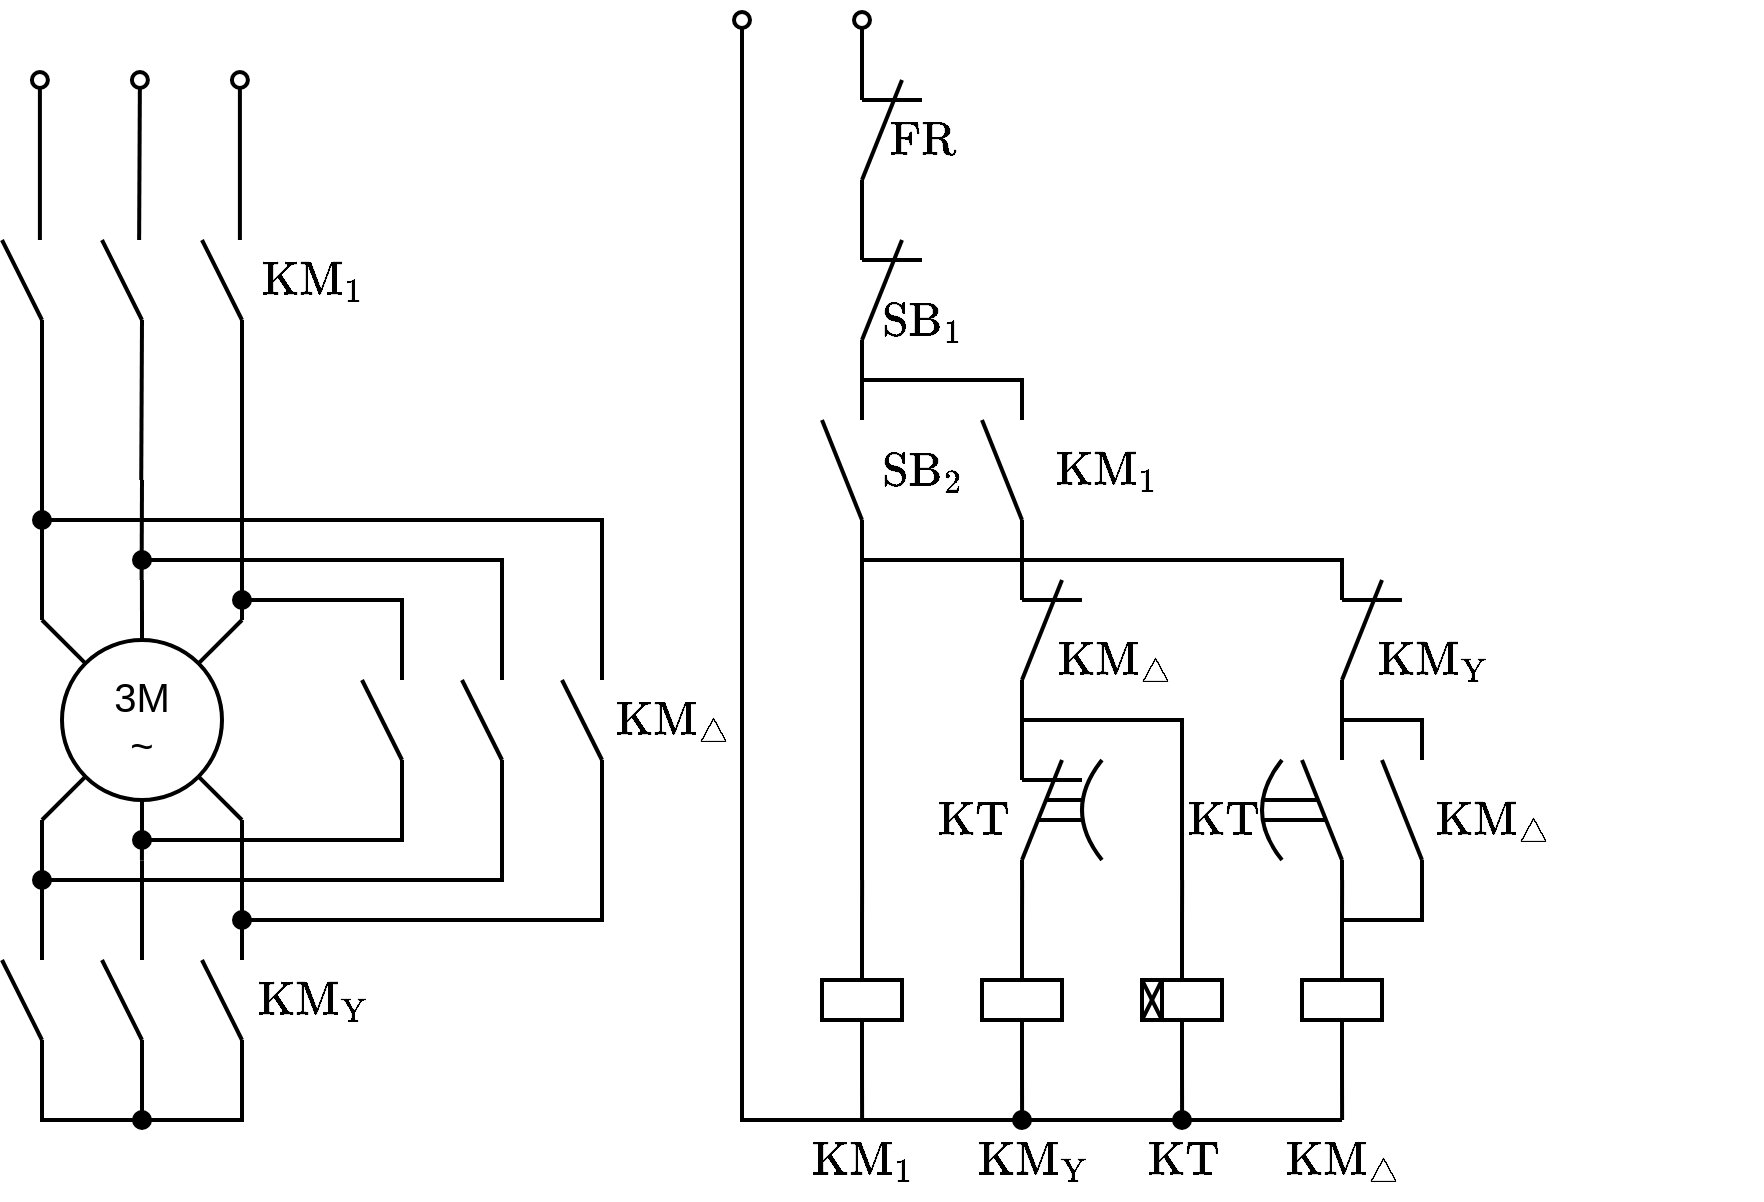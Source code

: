 <mxfile version="24.2.5" type="device">
  <diagram name="Page-1" id="7e0a89b8-554c-2b80-1dc8-d5c74ca68de4">
    <mxGraphModel dx="378" dy="662" grid="1" gridSize="10" guides="1" tooltips="1" connect="1" arrows="1" fold="1" page="1" pageScale="1" pageWidth="1100" pageHeight="850" background="none" math="1" shadow="0">
      <root>
        <mxCell id="0" />
        <mxCell id="1" parent="0" />
        <mxCell id="dWb-elCGC37nOu2pz1n8-22" value="" style="edgeStyle=none;orthogonalLoop=1;jettySize=auto;html=1;rounded=0;strokeWidth=2;endArrow=none;endFill=0;" edge="1" parent="1">
          <mxGeometry width="80" relative="1" as="geometry">
            <mxPoint x="110" y="690" as="sourcePoint" />
            <mxPoint x="210" y="690" as="targetPoint" />
            <Array as="points">
              <mxPoint x="110" y="730" />
              <mxPoint x="210" y="730" />
            </Array>
          </mxGeometry>
        </mxCell>
        <mxCell id="dWb-elCGC37nOu2pz1n8-23" value="" style="edgeStyle=none;orthogonalLoop=1;jettySize=auto;html=1;rounded=0;strokeWidth=2;endArrow=oval;endFill=1;startSize=8;endSize=8;" edge="1" parent="1">
          <mxGeometry width="80" relative="1" as="geometry">
            <mxPoint x="160" y="690" as="sourcePoint" />
            <mxPoint x="160" y="730" as="targetPoint" />
            <Array as="points" />
          </mxGeometry>
        </mxCell>
        <mxCell id="dWb-elCGC37nOu2pz1n8-24" value="" style="edgeStyle=none;orthogonalLoop=1;jettySize=auto;html=1;rounded=0;endArrow=none;endFill=0;strokeWidth=2;" edge="1" parent="1">
          <mxGeometry width="80" relative="1" as="geometry">
            <mxPoint x="110" y="690" as="sourcePoint" />
            <mxPoint x="90" y="650" as="targetPoint" />
            <Array as="points" />
          </mxGeometry>
        </mxCell>
        <mxCell id="dWb-elCGC37nOu2pz1n8-25" value="" style="edgeStyle=none;orthogonalLoop=1;jettySize=auto;html=1;rounded=0;endArrow=none;endFill=0;strokeWidth=2;" edge="1" parent="1">
          <mxGeometry width="80" relative="1" as="geometry">
            <mxPoint x="160" y="690" as="sourcePoint" />
            <mxPoint x="140" y="650" as="targetPoint" />
            <Array as="points" />
          </mxGeometry>
        </mxCell>
        <mxCell id="dWb-elCGC37nOu2pz1n8-26" value="" style="edgeStyle=none;orthogonalLoop=1;jettySize=auto;html=1;rounded=0;endArrow=none;endFill=0;strokeWidth=2;" edge="1" parent="1">
          <mxGeometry width="80" relative="1" as="geometry">
            <mxPoint x="210" y="690" as="sourcePoint" />
            <mxPoint x="190" y="650" as="targetPoint" />
            <Array as="points" />
          </mxGeometry>
        </mxCell>
        <mxCell id="dWb-elCGC37nOu2pz1n8-27" value="&lt;font style=&quot;font-size: 20px;&quot;&gt;$$\mathrm{KM_Y}$$&lt;/font&gt;" style="text;html=1;align=center;verticalAlign=middle;resizable=0;points=[];autosize=1;strokeColor=none;fillColor=none;" vertex="1" parent="1">
          <mxGeometry x="140" y="650" width="210" height="40" as="geometry" />
        </mxCell>
        <mxCell id="dWb-elCGC37nOu2pz1n8-35" value="" style="group" vertex="1" connectable="0" parent="1">
          <mxGeometry x="110" y="410" width="100.0" height="240" as="geometry" />
        </mxCell>
        <mxCell id="dWb-elCGC37nOu2pz1n8-36" value="" style="group" vertex="1" connectable="0" parent="dWb-elCGC37nOu2pz1n8-35">
          <mxGeometry x="5.684e-14" y="50.0" width="100" height="140.161" as="geometry" />
        </mxCell>
        <mxCell id="dWb-elCGC37nOu2pz1n8-37" style="rounded=0;orthogonalLoop=1;jettySize=auto;html=1;exitX=1;exitY=1;exitDx=0;exitDy=0;endArrow=none;endFill=0;strokeWidth=2;" edge="1" parent="dWb-elCGC37nOu2pz1n8-36" source="dWb-elCGC37nOu2pz1n8-43">
          <mxGeometry relative="1" as="geometry">
            <mxPoint x="100" y="120.0" as="targetPoint" />
          </mxGeometry>
        </mxCell>
        <mxCell id="dWb-elCGC37nOu2pz1n8-38" style="rounded=0;orthogonalLoop=1;jettySize=auto;html=1;exitX=1;exitY=0;exitDx=0;exitDy=0;endArrow=none;endFill=0;strokeWidth=2;" edge="1" parent="dWb-elCGC37nOu2pz1n8-36" source="dWb-elCGC37nOu2pz1n8-43">
          <mxGeometry relative="1" as="geometry">
            <mxPoint x="100" y="20.0" as="targetPoint" />
          </mxGeometry>
        </mxCell>
        <mxCell id="dWb-elCGC37nOu2pz1n8-39" style="rounded=0;orthogonalLoop=1;jettySize=auto;html=1;exitX=0.5;exitY=0;exitDx=0;exitDy=0;endArrow=none;endFill=0;strokeWidth=2;" edge="1" parent="dWb-elCGC37nOu2pz1n8-36" source="dWb-elCGC37nOu2pz1n8-43">
          <mxGeometry relative="1" as="geometry">
            <mxPoint x="49.968" as="targetPoint" />
          </mxGeometry>
        </mxCell>
        <mxCell id="dWb-elCGC37nOu2pz1n8-40" style="rounded=0;orthogonalLoop=1;jettySize=auto;html=1;exitX=0.5;exitY=1;exitDx=0;exitDy=0;endArrow=none;endFill=0;strokeWidth=2;" edge="1" parent="dWb-elCGC37nOu2pz1n8-36" source="dWb-elCGC37nOu2pz1n8-43">
          <mxGeometry relative="1" as="geometry">
            <mxPoint x="49.968" y="140.161" as="targetPoint" />
          </mxGeometry>
        </mxCell>
        <mxCell id="dWb-elCGC37nOu2pz1n8-41" style="rounded=0;orthogonalLoop=1;jettySize=auto;html=1;exitX=0;exitY=1;exitDx=0;exitDy=0;endArrow=none;endFill=0;strokeWidth=2;" edge="1" parent="dWb-elCGC37nOu2pz1n8-36" source="dWb-elCGC37nOu2pz1n8-43">
          <mxGeometry relative="1" as="geometry">
            <mxPoint y="120.0" as="targetPoint" />
          </mxGeometry>
        </mxCell>
        <mxCell id="dWb-elCGC37nOu2pz1n8-42" style="rounded=0;orthogonalLoop=1;jettySize=auto;html=1;exitX=0;exitY=0;exitDx=0;exitDy=0;endArrow=none;endFill=0;strokeWidth=2;" edge="1" parent="dWb-elCGC37nOu2pz1n8-36" source="dWb-elCGC37nOu2pz1n8-43">
          <mxGeometry relative="1" as="geometry">
            <mxPoint y="20.0" as="targetPoint" />
          </mxGeometry>
        </mxCell>
        <mxCell id="dWb-elCGC37nOu2pz1n8-43" value="&lt;font style=&quot;font-size: 20px;&quot;&gt;3M&lt;/font&gt;&lt;div&gt;&lt;span style=&quot;font-size: 20px;&quot;&gt;~&lt;/span&gt;&lt;/div&gt;" style="ellipse;whiteSpace=wrap;html=1;aspect=fixed;strokeWidth=2;" vertex="1" parent="dWb-elCGC37nOu2pz1n8-36">
          <mxGeometry x="10.0" y="30.0" width="80" height="80" as="geometry" />
        </mxCell>
        <mxCell id="dWb-elCGC37nOu2pz1n8-44" value="" style="edgeStyle=none;orthogonalLoop=1;jettySize=auto;html=1;rounded=0;strokeWidth=2;endArrow=none;endFill=0;" edge="1" parent="dWb-elCGC37nOu2pz1n8-35">
          <mxGeometry width="80" relative="1" as="geometry">
            <mxPoint y="70" as="sourcePoint" />
            <mxPoint as="targetPoint" />
            <Array as="points" />
          </mxGeometry>
        </mxCell>
        <mxCell id="dWb-elCGC37nOu2pz1n8-46" value="" style="edgeStyle=none;orthogonalLoop=1;jettySize=auto;html=1;rounded=0;strokeWidth=2;endArrow=none;endFill=0;" edge="1" parent="dWb-elCGC37nOu2pz1n8-35">
          <mxGeometry width="80" relative="1" as="geometry">
            <mxPoint x="100" y="70" as="sourcePoint" />
            <mxPoint x="100" as="targetPoint" />
            <Array as="points" />
          </mxGeometry>
        </mxCell>
        <mxCell id="dWb-elCGC37nOu2pz1n8-48" value="" style="edgeStyle=none;orthogonalLoop=1;jettySize=auto;html=1;rounded=0;strokeWidth=2;endArrow=none;endFill=0;" edge="1" parent="dWb-elCGC37nOu2pz1n8-35">
          <mxGeometry width="80" relative="1" as="geometry">
            <mxPoint x="49.8" y="50" as="sourcePoint" />
            <mxPoint x="50" as="targetPoint" />
            <Array as="points" />
          </mxGeometry>
        </mxCell>
        <mxCell id="dWb-elCGC37nOu2pz1n8-50" value="" style="edgeStyle=none;orthogonalLoop=1;jettySize=auto;html=1;rounded=0;strokeWidth=2;endArrow=none;endFill=0;" edge="1" parent="dWb-elCGC37nOu2pz1n8-35">
          <mxGeometry width="80" relative="1" as="geometry">
            <mxPoint y="240" as="sourcePoint" />
            <mxPoint y="170" as="targetPoint" />
            <Array as="points" />
          </mxGeometry>
        </mxCell>
        <mxCell id="dWb-elCGC37nOu2pz1n8-52" value="" style="edgeStyle=none;orthogonalLoop=1;jettySize=auto;html=1;rounded=0;strokeWidth=2;endArrow=none;endFill=0;" edge="1" parent="dWb-elCGC37nOu2pz1n8-35">
          <mxGeometry width="80" relative="1" as="geometry">
            <mxPoint x="100" y="240" as="sourcePoint" />
            <mxPoint x="100" y="170" as="targetPoint" />
            <Array as="points" />
          </mxGeometry>
        </mxCell>
        <mxCell id="dWb-elCGC37nOu2pz1n8-54" value="" style="edgeStyle=none;orthogonalLoop=1;jettySize=auto;html=1;rounded=0;strokeWidth=2;endArrow=none;endFill=0;" edge="1" parent="dWb-elCGC37nOu2pz1n8-35">
          <mxGeometry width="80" relative="1" as="geometry">
            <mxPoint x="50" y="240" as="sourcePoint" />
            <mxPoint x="50" y="190.16" as="targetPoint" />
            <Array as="points" />
          </mxGeometry>
        </mxCell>
        <mxCell id="dWb-elCGC37nOu2pz1n8-61" value="" style="edgeStyle=none;orthogonalLoop=1;jettySize=auto;html=1;rounded=0;strokeWidth=2;endArrow=none;endFill=0;startArrow=oval;startFill=1;startSize=8;" edge="1" parent="dWb-elCGC37nOu2pz1n8-35">
          <mxGeometry width="80" relative="1" as="geometry">
            <mxPoint y="20" as="sourcePoint" />
            <mxPoint x="280" y="100" as="targetPoint" />
            <Array as="points">
              <mxPoint x="280" y="20" />
            </Array>
          </mxGeometry>
        </mxCell>
        <mxCell id="dWb-elCGC37nOu2pz1n8-63" value="" style="edgeStyle=none;orthogonalLoop=1;jettySize=auto;html=1;rounded=0;strokeWidth=2;endArrow=none;endFill=0;startArrow=oval;startFill=1;startSize=8;" edge="1" parent="1">
          <mxGeometry width="80" relative="1" as="geometry">
            <mxPoint x="210" y="470" as="sourcePoint" />
            <mxPoint x="290" y="510" as="targetPoint" />
            <Array as="points">
              <mxPoint x="290" y="470" />
            </Array>
          </mxGeometry>
        </mxCell>
        <mxCell id="dWb-elCGC37nOu2pz1n8-64" value="" style="edgeStyle=none;orthogonalLoop=1;jettySize=auto;html=1;rounded=0;endArrow=none;endFill=0;strokeWidth=2;" edge="1" parent="1">
          <mxGeometry width="80" relative="1" as="geometry">
            <mxPoint x="290" y="550" as="sourcePoint" />
            <mxPoint x="270" y="510" as="targetPoint" />
            <Array as="points" />
          </mxGeometry>
        </mxCell>
        <mxCell id="dWb-elCGC37nOu2pz1n8-65" value="" style="edgeStyle=none;orthogonalLoop=1;jettySize=auto;html=1;rounded=0;endArrow=none;endFill=0;strokeWidth=2;" edge="1" parent="1">
          <mxGeometry width="80" relative="1" as="geometry">
            <mxPoint x="340" y="550" as="sourcePoint" />
            <mxPoint x="320" y="510" as="targetPoint" />
            <Array as="points" />
          </mxGeometry>
        </mxCell>
        <mxCell id="dWb-elCGC37nOu2pz1n8-66" value="" style="edgeStyle=none;orthogonalLoop=1;jettySize=auto;html=1;rounded=0;endArrow=none;endFill=0;strokeWidth=2;" edge="1" parent="1">
          <mxGeometry width="80" relative="1" as="geometry">
            <mxPoint x="390" y="550" as="sourcePoint" />
            <mxPoint x="370" y="510" as="targetPoint" />
            <Array as="points" />
          </mxGeometry>
        </mxCell>
        <mxCell id="dWb-elCGC37nOu2pz1n8-67" value="&lt;font style=&quot;font-size: 20px;&quot;&gt;$$\mathrm{KM_\triangle}$$&lt;/font&gt;" style="text;html=1;align=center;verticalAlign=middle;resizable=0;points=[];autosize=1;strokeColor=none;fillColor=none;" vertex="1" parent="1">
          <mxGeometry x="290" y="510" width="270" height="40" as="geometry" />
        </mxCell>
        <mxCell id="dWb-elCGC37nOu2pz1n8-62" value="" style="edgeStyle=none;orthogonalLoop=1;jettySize=auto;html=1;rounded=0;strokeWidth=2;endArrow=none;endFill=0;startArrow=oval;startFill=1;startSize=8;" edge="1" parent="1">
          <mxGeometry width="80" relative="1" as="geometry">
            <mxPoint x="160" y="450" as="sourcePoint" />
            <mxPoint x="340" y="510" as="targetPoint" />
            <Array as="points">
              <mxPoint x="340" y="450" />
            </Array>
          </mxGeometry>
        </mxCell>
        <mxCell id="dWb-elCGC37nOu2pz1n8-68" value="" style="edgeStyle=none;orthogonalLoop=1;jettySize=auto;html=1;rounded=0;strokeWidth=2;endArrow=oval;endFill=1;endSize=8;" edge="1" parent="1">
          <mxGeometry width="80" relative="1" as="geometry">
            <mxPoint x="290" y="550" as="sourcePoint" />
            <mxPoint x="160" y="590" as="targetPoint" />
            <Array as="points">
              <mxPoint x="290" y="590" />
            </Array>
          </mxGeometry>
        </mxCell>
        <mxCell id="dWb-elCGC37nOu2pz1n8-69" value="" style="edgeStyle=none;orthogonalLoop=1;jettySize=auto;html=1;rounded=0;strokeWidth=2;endArrow=oval;endFill=1;endSize=8;" edge="1" parent="1">
          <mxGeometry width="80" relative="1" as="geometry">
            <mxPoint x="340" y="550" as="sourcePoint" />
            <mxPoint x="110" y="610" as="targetPoint" />
            <Array as="points">
              <mxPoint x="340" y="610" />
            </Array>
          </mxGeometry>
        </mxCell>
        <mxCell id="dWb-elCGC37nOu2pz1n8-70" value="" style="edgeStyle=none;orthogonalLoop=1;jettySize=auto;html=1;rounded=0;strokeWidth=2;endArrow=oval;endFill=1;endSize=8;" edge="1" parent="1">
          <mxGeometry width="80" relative="1" as="geometry">
            <mxPoint x="390" y="550" as="sourcePoint" />
            <mxPoint x="210" y="630" as="targetPoint" />
            <Array as="points">
              <mxPoint x="390" y="630" />
            </Array>
          </mxGeometry>
        </mxCell>
        <mxCell id="dWb-elCGC37nOu2pz1n8-73" value="" style="edgeStyle=none;orthogonalLoop=1;jettySize=auto;html=1;rounded=0;endArrow=none;endFill=0;strokeWidth=2;" edge="1" parent="1">
          <mxGeometry width="80" relative="1" as="geometry">
            <mxPoint x="110" y="410" as="sourcePoint" />
            <mxPoint x="110" y="330" as="targetPoint" />
            <Array as="points" />
          </mxGeometry>
        </mxCell>
        <mxCell id="dWb-elCGC37nOu2pz1n8-74" value="" style="edgeStyle=none;orthogonalLoop=1;jettySize=auto;html=1;rounded=0;endArrow=none;endFill=0;strokeWidth=2;" edge="1" parent="1">
          <mxGeometry width="80" relative="1" as="geometry">
            <mxPoint x="159.62" y="410" as="sourcePoint" />
            <mxPoint x="160" y="330" as="targetPoint" />
            <Array as="points" />
          </mxGeometry>
        </mxCell>
        <mxCell id="dWb-elCGC37nOu2pz1n8-75" value="" style="edgeStyle=none;orthogonalLoop=1;jettySize=auto;html=1;rounded=0;endArrow=none;endFill=0;strokeWidth=2;" edge="1" parent="1">
          <mxGeometry width="80" relative="1" as="geometry">
            <mxPoint x="210" y="410" as="sourcePoint" />
            <mxPoint x="210" y="330" as="targetPoint" />
            <Array as="points" />
          </mxGeometry>
        </mxCell>
        <mxCell id="dWb-elCGC37nOu2pz1n8-76" value="" style="edgeStyle=none;orthogonalLoop=1;jettySize=auto;html=1;rounded=0;endArrow=none;endFill=0;strokeWidth=2;" edge="1" parent="1">
          <mxGeometry width="80" relative="1" as="geometry">
            <mxPoint x="110" y="330" as="sourcePoint" />
            <mxPoint x="90" y="290" as="targetPoint" />
            <Array as="points" />
          </mxGeometry>
        </mxCell>
        <mxCell id="dWb-elCGC37nOu2pz1n8-77" value="" style="edgeStyle=none;orthogonalLoop=1;jettySize=auto;html=1;rounded=0;endArrow=none;endFill=0;strokeWidth=2;" edge="1" parent="1">
          <mxGeometry width="80" relative="1" as="geometry">
            <mxPoint x="160" y="330" as="sourcePoint" />
            <mxPoint x="140" y="290" as="targetPoint" />
            <Array as="points" />
          </mxGeometry>
        </mxCell>
        <mxCell id="dWb-elCGC37nOu2pz1n8-78" value="" style="edgeStyle=none;orthogonalLoop=1;jettySize=auto;html=1;rounded=0;endArrow=none;endFill=0;strokeWidth=2;" edge="1" parent="1">
          <mxGeometry width="80" relative="1" as="geometry">
            <mxPoint x="210" y="330" as="sourcePoint" />
            <mxPoint x="190" y="290" as="targetPoint" />
            <Array as="points" />
          </mxGeometry>
        </mxCell>
        <mxCell id="dWb-elCGC37nOu2pz1n8-79" value="&lt;font style=&quot;font-size: 20px;&quot;&gt;$$\mathrm{KM_1}$$&lt;/font&gt;" style="text;html=1;align=center;verticalAlign=middle;resizable=0;points=[];autosize=1;strokeColor=none;fillColor=none;" vertex="1" parent="1">
          <mxGeometry x="140" y="290" width="210" height="40" as="geometry" />
        </mxCell>
        <mxCell id="dWb-elCGC37nOu2pz1n8-80" value="" style="edgeStyle=none;orthogonalLoop=1;jettySize=auto;html=1;rounded=0;endArrow=oval;endFill=0;strokeWidth=2;endSize=8;startSize=8;" edge="1" parent="1">
          <mxGeometry width="80" relative="1" as="geometry">
            <mxPoint x="108.95" y="290" as="sourcePoint" />
            <mxPoint x="108.95" y="210" as="targetPoint" />
            <Array as="points" />
          </mxGeometry>
        </mxCell>
        <mxCell id="dWb-elCGC37nOu2pz1n8-81" value="" style="edgeStyle=none;orthogonalLoop=1;jettySize=auto;html=1;rounded=0;endArrow=oval;endFill=0;strokeWidth=2;endSize=8;startSize=8;" edge="1" parent="1">
          <mxGeometry width="80" relative="1" as="geometry">
            <mxPoint x="158.57" y="290" as="sourcePoint" />
            <mxPoint x="158.95" y="210" as="targetPoint" />
            <Array as="points" />
          </mxGeometry>
        </mxCell>
        <mxCell id="dWb-elCGC37nOu2pz1n8-82" value="" style="edgeStyle=none;orthogonalLoop=1;jettySize=auto;html=1;rounded=0;endArrow=oval;endFill=0;strokeWidth=2;endSize=8;startSize=8;" edge="1" parent="1">
          <mxGeometry width="80" relative="1" as="geometry">
            <mxPoint x="208.95" y="290" as="sourcePoint" />
            <mxPoint x="208.95" y="210" as="targetPoint" />
            <Array as="points" />
          </mxGeometry>
        </mxCell>
        <mxCell id="dWb-elCGC37nOu2pz1n8-105" value="" style="group" vertex="1" connectable="0" parent="1">
          <mxGeometry x="660" y="610" width="40" height="120" as="geometry" />
        </mxCell>
        <mxCell id="dWb-elCGC37nOu2pz1n8-84" style="edgeStyle=orthogonalEdgeStyle;rounded=0;orthogonalLoop=1;jettySize=auto;html=1;exitX=0.5;exitY=1;exitDx=0;exitDy=0;strokeWidth=2;endArrow=none;endFill=0;" edge="1" parent="dWb-elCGC37nOu2pz1n8-105" source="dWb-elCGC37nOu2pz1n8-83">
          <mxGeometry relative="1" as="geometry">
            <mxPoint x="20.051" y="120" as="targetPoint" />
          </mxGeometry>
        </mxCell>
        <mxCell id="dWb-elCGC37nOu2pz1n8-85" style="edgeStyle=orthogonalEdgeStyle;rounded=0;orthogonalLoop=1;jettySize=auto;html=1;exitX=0.5;exitY=0;exitDx=0;exitDy=0;strokeWidth=2;endArrow=none;endFill=0;" edge="1" parent="dWb-elCGC37nOu2pz1n8-105" source="dWb-elCGC37nOu2pz1n8-83">
          <mxGeometry relative="1" as="geometry">
            <mxPoint x="20.051" as="targetPoint" />
          </mxGeometry>
        </mxCell>
        <mxCell id="dWb-elCGC37nOu2pz1n8-83" value="" style="rounded=0;whiteSpace=wrap;html=1;strokeWidth=2;" vertex="1" parent="dWb-elCGC37nOu2pz1n8-105">
          <mxGeometry y="50" width="40" height="20" as="geometry" />
        </mxCell>
        <mxCell id="dWb-elCGC37nOu2pz1n8-86" style="edgeStyle=orthogonalEdgeStyle;rounded=0;orthogonalLoop=1;jettySize=auto;html=1;exitX=0.25;exitY=0;exitDx=0;exitDy=0;entryX=0.25;entryY=1;entryDx=0;entryDy=0;strokeWidth=2;endArrow=none;endFill=0;" edge="1" parent="dWb-elCGC37nOu2pz1n8-105" source="dWb-elCGC37nOu2pz1n8-83" target="dWb-elCGC37nOu2pz1n8-83">
          <mxGeometry relative="1" as="geometry" />
        </mxCell>
        <mxCell id="dWb-elCGC37nOu2pz1n8-87" style="rounded=0;orthogonalLoop=1;jettySize=auto;html=1;exitX=0;exitY=1;exitDx=0;exitDy=0;entryX=0.25;entryY=0;entryDx=0;entryDy=0;strokeWidth=2;endArrow=none;endFill=0;" edge="1" parent="dWb-elCGC37nOu2pz1n8-105" source="dWb-elCGC37nOu2pz1n8-83" target="dWb-elCGC37nOu2pz1n8-83">
          <mxGeometry relative="1" as="geometry" />
        </mxCell>
        <mxCell id="dWb-elCGC37nOu2pz1n8-88" style="rounded=0;orthogonalLoop=1;jettySize=auto;html=1;exitX=0;exitY=0;exitDx=0;exitDy=0;entryX=0.25;entryY=1;entryDx=0;entryDy=0;endArrow=none;endFill=0;strokeWidth=2;" edge="1" parent="dWb-elCGC37nOu2pz1n8-105" source="dWb-elCGC37nOu2pz1n8-83" target="dWb-elCGC37nOu2pz1n8-83">
          <mxGeometry relative="1" as="geometry" />
        </mxCell>
        <mxCell id="dWb-elCGC37nOu2pz1n8-106" value="" style="group" vertex="1" connectable="0" parent="1">
          <mxGeometry x="500" y="610" width="40" height="120" as="geometry" />
        </mxCell>
        <mxCell id="dWb-elCGC37nOu2pz1n8-99" style="edgeStyle=orthogonalEdgeStyle;rounded=0;orthogonalLoop=1;jettySize=auto;html=1;exitX=0.5;exitY=1;exitDx=0;exitDy=0;strokeWidth=2;endArrow=none;endFill=0;" edge="1" parent="dWb-elCGC37nOu2pz1n8-106" source="dWb-elCGC37nOu2pz1n8-101">
          <mxGeometry relative="1" as="geometry">
            <mxPoint x="20.051" y="120" as="targetPoint" />
          </mxGeometry>
        </mxCell>
        <mxCell id="dWb-elCGC37nOu2pz1n8-100" style="edgeStyle=orthogonalEdgeStyle;rounded=0;orthogonalLoop=1;jettySize=auto;html=1;exitX=0.5;exitY=0;exitDx=0;exitDy=0;strokeWidth=2;endArrow=none;endFill=0;" edge="1" parent="dWb-elCGC37nOu2pz1n8-106" source="dWb-elCGC37nOu2pz1n8-101">
          <mxGeometry relative="1" as="geometry">
            <mxPoint x="20.051" as="targetPoint" />
          </mxGeometry>
        </mxCell>
        <mxCell id="dWb-elCGC37nOu2pz1n8-101" value="" style="rounded=0;whiteSpace=wrap;html=1;strokeWidth=2;" vertex="1" parent="dWb-elCGC37nOu2pz1n8-106">
          <mxGeometry y="50" width="40" height="20" as="geometry" />
        </mxCell>
        <mxCell id="dWb-elCGC37nOu2pz1n8-112" value="" style="group" vertex="1" connectable="0" parent="1">
          <mxGeometry x="580" y="610" width="40" height="120" as="geometry" />
        </mxCell>
        <mxCell id="dWb-elCGC37nOu2pz1n8-113" style="edgeStyle=orthogonalEdgeStyle;rounded=0;orthogonalLoop=1;jettySize=auto;html=1;exitX=0.5;exitY=1;exitDx=0;exitDy=0;strokeWidth=2;endArrow=none;endFill=0;" edge="1" parent="dWb-elCGC37nOu2pz1n8-112" source="dWb-elCGC37nOu2pz1n8-115">
          <mxGeometry relative="1" as="geometry">
            <mxPoint x="20.051" y="120" as="targetPoint" />
          </mxGeometry>
        </mxCell>
        <mxCell id="dWb-elCGC37nOu2pz1n8-114" style="edgeStyle=orthogonalEdgeStyle;rounded=0;orthogonalLoop=1;jettySize=auto;html=1;exitX=0.5;exitY=0;exitDx=0;exitDy=0;strokeWidth=2;endArrow=none;endFill=0;" edge="1" parent="dWb-elCGC37nOu2pz1n8-112" source="dWb-elCGC37nOu2pz1n8-115">
          <mxGeometry relative="1" as="geometry">
            <mxPoint x="20.051" as="targetPoint" />
          </mxGeometry>
        </mxCell>
        <mxCell id="dWb-elCGC37nOu2pz1n8-115" value="" style="rounded=0;whiteSpace=wrap;html=1;strokeWidth=2;" vertex="1" parent="dWb-elCGC37nOu2pz1n8-112">
          <mxGeometry y="50" width="40" height="20" as="geometry" />
        </mxCell>
        <mxCell id="dWb-elCGC37nOu2pz1n8-122" value="" style="endArrow=none;html=1;rounded=0;strokeWidth=2;startArrow=oval;startFill=1;endSize=8;startSize=8;" edge="1" parent="dWb-elCGC37nOu2pz1n8-112">
          <mxGeometry width="50" height="50" relative="1" as="geometry">
            <mxPoint x="20" y="120" as="sourcePoint" />
            <mxPoint x="180" y="120" as="targetPoint" />
          </mxGeometry>
        </mxCell>
        <mxCell id="dWb-elCGC37nOu2pz1n8-155" value="" style="edgeStyle=none;orthogonalLoop=1;jettySize=auto;html=1;rounded=0;strokeWidth=2;endArrow=none;endFill=0;" edge="1" parent="dWb-elCGC37nOu2pz1n8-112">
          <mxGeometry width="80" relative="1" as="geometry">
            <mxPoint x="20" as="sourcePoint" />
            <mxPoint x="20" y="-10" as="targetPoint" />
            <Array as="points" />
          </mxGeometry>
        </mxCell>
        <mxCell id="dWb-elCGC37nOu2pz1n8-116" value="" style="group" vertex="1" connectable="0" parent="1">
          <mxGeometry x="740" y="610" width="40" height="120" as="geometry" />
        </mxCell>
        <mxCell id="dWb-elCGC37nOu2pz1n8-117" style="edgeStyle=orthogonalEdgeStyle;rounded=0;orthogonalLoop=1;jettySize=auto;html=1;exitX=0.5;exitY=1;exitDx=0;exitDy=0;strokeWidth=2;endArrow=none;endFill=0;" edge="1" parent="dWb-elCGC37nOu2pz1n8-116" source="dWb-elCGC37nOu2pz1n8-119">
          <mxGeometry relative="1" as="geometry">
            <mxPoint x="20.051" y="120" as="targetPoint" />
          </mxGeometry>
        </mxCell>
        <mxCell id="dWb-elCGC37nOu2pz1n8-118" style="edgeStyle=orthogonalEdgeStyle;rounded=0;orthogonalLoop=1;jettySize=auto;html=1;exitX=0.5;exitY=0;exitDx=0;exitDy=0;strokeWidth=2;endArrow=none;endFill=0;" edge="1" parent="dWb-elCGC37nOu2pz1n8-116" source="dWb-elCGC37nOu2pz1n8-119">
          <mxGeometry relative="1" as="geometry">
            <mxPoint x="20.051" as="targetPoint" />
          </mxGeometry>
        </mxCell>
        <mxCell id="dWb-elCGC37nOu2pz1n8-119" value="" style="rounded=0;whiteSpace=wrap;html=1;strokeWidth=2;" vertex="1" parent="dWb-elCGC37nOu2pz1n8-116">
          <mxGeometry y="50" width="40" height="20" as="geometry" />
        </mxCell>
        <mxCell id="dWb-elCGC37nOu2pz1n8-150" value="" style="edgeStyle=none;orthogonalLoop=1;jettySize=auto;html=1;rounded=0;strokeWidth=2;endArrow=none;endFill=0;" edge="1" parent="dWb-elCGC37nOu2pz1n8-116">
          <mxGeometry width="80" relative="1" as="geometry">
            <mxPoint x="20" y="20" as="sourcePoint" />
            <mxPoint x="60" y="-10" as="targetPoint" />
            <Array as="points">
              <mxPoint x="60" y="20" />
            </Array>
          </mxGeometry>
        </mxCell>
        <mxCell id="dWb-elCGC37nOu2pz1n8-121" value="" style="endArrow=oval;html=1;rounded=0;strokeWidth=2;endFill=1;endSize=8;startSize=8;" edge="1" parent="1">
          <mxGeometry width="50" height="50" relative="1" as="geometry">
            <mxPoint x="520" y="730" as="sourcePoint" />
            <mxPoint x="680" y="730" as="targetPoint" />
          </mxGeometry>
        </mxCell>
        <mxCell id="dWb-elCGC37nOu2pz1n8-123" value="&lt;font style=&quot;font-size: 20px;&quot;&gt;$$\mathrm{KM_1}$$&lt;/font&gt;" style="text;html=1;align=center;verticalAlign=middle;resizable=0;points=[];autosize=1;strokeColor=none;fillColor=none;" vertex="1" parent="1">
          <mxGeometry x="415" y="730" width="210" height="40" as="geometry" />
        </mxCell>
        <mxCell id="dWb-elCGC37nOu2pz1n8-124" value="&lt;font style=&quot;font-size: 20px;&quot;&gt;$$\mathrm{KM_Y}$$&lt;/font&gt;" style="text;html=1;align=center;verticalAlign=middle;resizable=0;points=[];autosize=1;strokeColor=none;fillColor=none;" vertex="1" parent="1">
          <mxGeometry x="500" y="730" width="210" height="40" as="geometry" />
        </mxCell>
        <mxCell id="dWb-elCGC37nOu2pz1n8-125" value="&lt;font style=&quot;font-size: 20px;&quot;&gt;$$\mathrm{KM_\triangle}$$&lt;/font&gt;" style="text;html=1;align=center;verticalAlign=middle;resizable=0;points=[];autosize=1;strokeColor=none;fillColor=none;" vertex="1" parent="1">
          <mxGeometry x="625" y="730" width="270" height="40" as="geometry" />
        </mxCell>
        <mxCell id="dWb-elCGC37nOu2pz1n8-126" value="&lt;font style=&quot;font-size: 20px;&quot;&gt;$$\mathrm{KT}$$&lt;/font&gt;" style="text;html=1;align=center;verticalAlign=middle;resizable=0;points=[];autosize=1;strokeColor=none;fillColor=none;" vertex="1" parent="1">
          <mxGeometry x="590" y="730" width="180" height="40" as="geometry" />
        </mxCell>
        <mxCell id="dWb-elCGC37nOu2pz1n8-133" value="" style="endArrow=none;html=1;rounded=0;strokeWidth=2;" edge="1" parent="1">
          <mxGeometry width="50" height="50" relative="1" as="geometry">
            <mxPoint x="800" y="600" as="sourcePoint" />
            <mxPoint x="780" y="550" as="targetPoint" />
          </mxGeometry>
        </mxCell>
        <mxCell id="dWb-elCGC37nOu2pz1n8-134" value="" style="group" vertex="1" connectable="0" parent="1">
          <mxGeometry x="600" y="550" width="40" height="50" as="geometry" />
        </mxCell>
        <mxCell id="dWb-elCGC37nOu2pz1n8-107" value="" style="group" vertex="1" connectable="0" parent="dWb-elCGC37nOu2pz1n8-134">
          <mxGeometry width="40" height="50" as="geometry" />
        </mxCell>
        <mxCell id="dWb-elCGC37nOu2pz1n8-89" value="" style="endArrow=none;html=1;rounded=0;strokeWidth=2;" edge="1" parent="dWb-elCGC37nOu2pz1n8-107">
          <mxGeometry width="50" height="50" relative="1" as="geometry">
            <mxPoint x="8" y="30" as="sourcePoint" />
            <mxPoint x="30" y="30" as="targetPoint" />
          </mxGeometry>
        </mxCell>
        <mxCell id="dWb-elCGC37nOu2pz1n8-90" value="" style="endArrow=none;html=1;rounded=0;strokeWidth=2;" edge="1" parent="dWb-elCGC37nOu2pz1n8-107">
          <mxGeometry width="50" height="50" relative="1" as="geometry">
            <mxPoint x="12" y="20" as="sourcePoint" />
            <mxPoint x="30" y="20" as="targetPoint" />
          </mxGeometry>
        </mxCell>
        <mxCell id="dWb-elCGC37nOu2pz1n8-92" value="" style="endArrow=none;html=1;rounded=0;strokeColor=default;curved=1;strokeWidth=2;" edge="1" parent="dWb-elCGC37nOu2pz1n8-107">
          <mxGeometry width="50" height="50" relative="1" as="geometry">
            <mxPoint x="40" y="50" as="sourcePoint" />
            <mxPoint x="40" as="targetPoint" />
            <Array as="points">
              <mxPoint x="20" y="25" />
            </Array>
          </mxGeometry>
        </mxCell>
        <mxCell id="dWb-elCGC37nOu2pz1n8-111" value="" style="group" vertex="1" connectable="0" parent="dWb-elCGC37nOu2pz1n8-134">
          <mxGeometry width="30" height="50" as="geometry" />
        </mxCell>
        <mxCell id="dWb-elCGC37nOu2pz1n8-109" value="" style="endArrow=none;html=1;rounded=0;strokeWidth=2;" edge="1" parent="dWb-elCGC37nOu2pz1n8-111">
          <mxGeometry width="50" height="50" relative="1" as="geometry">
            <mxPoint y="50" as="sourcePoint" />
            <mxPoint x="20" as="targetPoint" />
          </mxGeometry>
        </mxCell>
        <mxCell id="dWb-elCGC37nOu2pz1n8-110" value="" style="endArrow=none;html=1;rounded=0;strokeWidth=2;" edge="1" parent="dWb-elCGC37nOu2pz1n8-111">
          <mxGeometry width="50" height="50" relative="1" as="geometry">
            <mxPoint y="10" as="sourcePoint" />
            <mxPoint x="30" y="10" as="targetPoint" />
          </mxGeometry>
        </mxCell>
        <mxCell id="dWb-elCGC37nOu2pz1n8-135" value="" style="group" vertex="1" connectable="0" parent="1">
          <mxGeometry x="710" y="550" width="50" height="50" as="geometry" />
        </mxCell>
        <mxCell id="dWb-elCGC37nOu2pz1n8-108" value="" style="group" vertex="1" connectable="0" parent="dWb-elCGC37nOu2pz1n8-135">
          <mxGeometry width="40" height="50" as="geometry" />
        </mxCell>
        <mxCell id="dWb-elCGC37nOu2pz1n8-93" value="" style="endArrow=none;html=1;rounded=0;strokeWidth=2;" edge="1" parent="dWb-elCGC37nOu2pz1n8-108">
          <mxGeometry width="50" height="50" relative="1" as="geometry">
            <mxPoint x="10" y="30" as="sourcePoint" />
            <mxPoint x="42" y="30" as="targetPoint" />
          </mxGeometry>
        </mxCell>
        <mxCell id="dWb-elCGC37nOu2pz1n8-94" value="" style="endArrow=none;html=1;rounded=0;strokeWidth=2;" edge="1" parent="dWb-elCGC37nOu2pz1n8-108">
          <mxGeometry width="50" height="50" relative="1" as="geometry">
            <mxPoint x="10" y="20" as="sourcePoint" />
            <mxPoint x="38" y="20" as="targetPoint" />
          </mxGeometry>
        </mxCell>
        <mxCell id="dWb-elCGC37nOu2pz1n8-95" value="" style="endArrow=none;html=1;rounded=0;strokeColor=default;curved=1;strokeWidth=2;" edge="1" parent="dWb-elCGC37nOu2pz1n8-108">
          <mxGeometry width="50" height="50" relative="1" as="geometry">
            <mxPoint x="20" y="50" as="sourcePoint" />
            <mxPoint x="20" as="targetPoint" />
            <Array as="points">
              <mxPoint y="25" />
            </Array>
          </mxGeometry>
        </mxCell>
        <mxCell id="dWb-elCGC37nOu2pz1n8-132" value="" style="endArrow=none;html=1;rounded=0;strokeWidth=2;" edge="1" parent="dWb-elCGC37nOu2pz1n8-135">
          <mxGeometry width="50" height="50" relative="1" as="geometry">
            <mxPoint x="50" y="50" as="sourcePoint" />
            <mxPoint x="30" as="targetPoint" />
          </mxGeometry>
        </mxCell>
        <mxCell id="dWb-elCGC37nOu2pz1n8-136" value="" style="group" vertex="1" connectable="0" parent="1">
          <mxGeometry x="600" y="460" width="30" height="50" as="geometry" />
        </mxCell>
        <mxCell id="dWb-elCGC37nOu2pz1n8-137" value="" style="endArrow=none;html=1;rounded=0;strokeWidth=2;" edge="1" parent="dWb-elCGC37nOu2pz1n8-136">
          <mxGeometry width="50" height="50" relative="1" as="geometry">
            <mxPoint y="50" as="sourcePoint" />
            <mxPoint x="20" as="targetPoint" />
          </mxGeometry>
        </mxCell>
        <mxCell id="dWb-elCGC37nOu2pz1n8-138" value="" style="endArrow=none;html=1;rounded=0;strokeWidth=2;" edge="1" parent="dWb-elCGC37nOu2pz1n8-136">
          <mxGeometry width="50" height="50" relative="1" as="geometry">
            <mxPoint y="10" as="sourcePoint" />
            <mxPoint x="30" y="10" as="targetPoint" />
          </mxGeometry>
        </mxCell>
        <mxCell id="dWb-elCGC37nOu2pz1n8-139" value="" style="group" vertex="1" connectable="0" parent="1">
          <mxGeometry x="760" y="460" width="30" height="50" as="geometry" />
        </mxCell>
        <mxCell id="dWb-elCGC37nOu2pz1n8-140" value="" style="endArrow=none;html=1;rounded=0;strokeWidth=2;" edge="1" parent="dWb-elCGC37nOu2pz1n8-139">
          <mxGeometry width="50" height="50" relative="1" as="geometry">
            <mxPoint y="50" as="sourcePoint" />
            <mxPoint x="20" as="targetPoint" />
          </mxGeometry>
        </mxCell>
        <mxCell id="dWb-elCGC37nOu2pz1n8-141" value="" style="endArrow=none;html=1;rounded=0;strokeWidth=2;" edge="1" parent="dWb-elCGC37nOu2pz1n8-139">
          <mxGeometry width="50" height="50" relative="1" as="geometry">
            <mxPoint y="10" as="sourcePoint" />
            <mxPoint x="30" y="10" as="targetPoint" />
          </mxGeometry>
        </mxCell>
        <mxCell id="dWb-elCGC37nOu2pz1n8-142" value="" style="endArrow=none;html=1;rounded=0;strokeWidth=2;" edge="1" parent="1">
          <mxGeometry width="50" height="50" relative="1" as="geometry">
            <mxPoint x="600" y="430" as="sourcePoint" />
            <mxPoint x="580" y="380" as="targetPoint" />
          </mxGeometry>
        </mxCell>
        <mxCell id="dWb-elCGC37nOu2pz1n8-149" value="" style="endArrow=none;html=1;rounded=0;strokeWidth=2;" edge="1" parent="1">
          <mxGeometry width="50" height="50" relative="1" as="geometry">
            <mxPoint x="520" y="430" as="sourcePoint" />
            <mxPoint x="500" y="380" as="targetPoint" />
          </mxGeometry>
        </mxCell>
        <mxCell id="dWb-elCGC37nOu2pz1n8-151" value="" style="edgeStyle=none;orthogonalLoop=1;jettySize=auto;html=1;rounded=0;strokeWidth=2;endArrow=none;endFill=0;" edge="1" parent="1">
          <mxGeometry width="80" relative="1" as="geometry">
            <mxPoint x="760" y="610" as="sourcePoint" />
            <mxPoint x="760" y="600" as="targetPoint" />
            <Array as="points" />
          </mxGeometry>
        </mxCell>
        <mxCell id="dWb-elCGC37nOu2pz1n8-152" value="" style="edgeStyle=none;orthogonalLoop=1;jettySize=auto;html=1;rounded=0;strokeWidth=2;endArrow=none;endFill=0;" edge="1" parent="1">
          <mxGeometry width="80" relative="1" as="geometry">
            <mxPoint x="760" y="550" as="sourcePoint" />
            <mxPoint x="760" y="510" as="targetPoint" />
            <Array as="points" />
          </mxGeometry>
        </mxCell>
        <mxCell id="dWb-elCGC37nOu2pz1n8-153" value="" style="edgeStyle=none;orthogonalLoop=1;jettySize=auto;html=1;rounded=0;strokeWidth=2;endArrow=none;endFill=0;" edge="1" parent="1">
          <mxGeometry width="80" relative="1" as="geometry">
            <mxPoint x="800" y="550" as="sourcePoint" />
            <mxPoint x="760" y="530" as="targetPoint" />
            <Array as="points">
              <mxPoint x="800" y="530" />
            </Array>
          </mxGeometry>
        </mxCell>
        <mxCell id="dWb-elCGC37nOu2pz1n8-154" value="" style="edgeStyle=none;orthogonalLoop=1;jettySize=auto;html=1;rounded=0;strokeWidth=2;endArrow=none;endFill=0;" edge="1" parent="1">
          <mxGeometry width="80" relative="1" as="geometry">
            <mxPoint x="680" y="610" as="sourcePoint" />
            <mxPoint x="600" y="530" as="targetPoint" />
            <Array as="points">
              <mxPoint x="680" y="530" />
            </Array>
          </mxGeometry>
        </mxCell>
        <mxCell id="dWb-elCGC37nOu2pz1n8-156" value="" style="edgeStyle=none;orthogonalLoop=1;jettySize=auto;html=1;rounded=0;strokeWidth=2;endArrow=none;endFill=0;" edge="1" parent="1">
          <mxGeometry width="80" relative="1" as="geometry">
            <mxPoint x="520" y="610" as="sourcePoint" />
            <mxPoint x="520" y="430" as="targetPoint" />
            <Array as="points" />
          </mxGeometry>
        </mxCell>
        <mxCell id="dWb-elCGC37nOu2pz1n8-157" value="" style="edgeStyle=none;orthogonalLoop=1;jettySize=auto;html=1;rounded=0;strokeWidth=2;endArrow=none;endFill=0;" edge="1" parent="1">
          <mxGeometry width="80" relative="1" as="geometry">
            <mxPoint x="600" y="560" as="sourcePoint" />
            <mxPoint x="600" y="510" as="targetPoint" />
            <Array as="points" />
          </mxGeometry>
        </mxCell>
        <mxCell id="dWb-elCGC37nOu2pz1n8-159" value="" style="edgeStyle=none;orthogonalLoop=1;jettySize=auto;html=1;rounded=0;strokeWidth=2;endArrow=none;endFill=0;" edge="1" parent="1">
          <mxGeometry width="80" relative="1" as="geometry">
            <mxPoint x="600" y="470" as="sourcePoint" />
            <mxPoint x="600" y="430" as="targetPoint" />
            <Array as="points" />
          </mxGeometry>
        </mxCell>
        <mxCell id="dWb-elCGC37nOu2pz1n8-161" value="" style="edgeStyle=none;orthogonalLoop=1;jettySize=auto;html=1;rounded=0;strokeWidth=2;endArrow=none;endFill=0;" edge="1" parent="1">
          <mxGeometry width="80" relative="1" as="geometry">
            <mxPoint x="760" y="470" as="sourcePoint" />
            <mxPoint x="520" y="450" as="targetPoint" />
            <Array as="points">
              <mxPoint x="760" y="450" />
            </Array>
          </mxGeometry>
        </mxCell>
        <mxCell id="dWb-elCGC37nOu2pz1n8-143" value="" style="group" vertex="1" connectable="0" parent="1">
          <mxGeometry x="520" y="210" width="120" height="50" as="geometry" />
        </mxCell>
        <mxCell id="dWb-elCGC37nOu2pz1n8-144" value="" style="endArrow=none;html=1;rounded=0;strokeWidth=2;" edge="1" parent="dWb-elCGC37nOu2pz1n8-143">
          <mxGeometry width="50" height="50" relative="1" as="geometry">
            <mxPoint y="50" as="sourcePoint" />
            <mxPoint x="20" as="targetPoint" />
          </mxGeometry>
        </mxCell>
        <mxCell id="dWb-elCGC37nOu2pz1n8-145" value="" style="endArrow=none;html=1;rounded=0;strokeWidth=2;" edge="1" parent="dWb-elCGC37nOu2pz1n8-143">
          <mxGeometry width="50" height="50" relative="1" as="geometry">
            <mxPoint y="10" as="sourcePoint" />
            <mxPoint x="30" y="10" as="targetPoint" />
          </mxGeometry>
        </mxCell>
        <mxCell id="dWb-elCGC37nOu2pz1n8-168" value="&lt;font style=&quot;font-size: 20px;&quot;&gt;$$\mathrm{FR}$$&lt;/font&gt;" style="text;html=1;align=center;verticalAlign=middle;resizable=0;points=[];autosize=1;strokeColor=none;fillColor=none;" vertex="1" parent="dWb-elCGC37nOu2pz1n8-143">
          <mxGeometry x="-60" y="10" width="180" height="40" as="geometry" />
        </mxCell>
        <mxCell id="dWb-elCGC37nOu2pz1n8-162" value="" style="edgeStyle=none;orthogonalLoop=1;jettySize=auto;html=1;rounded=0;strokeWidth=2;endArrow=none;endFill=0;" edge="1" parent="1">
          <mxGeometry width="80" relative="1" as="geometry">
            <mxPoint x="520" y="380" as="sourcePoint" />
            <mxPoint x="520" y="340" as="targetPoint" />
            <Array as="points" />
          </mxGeometry>
        </mxCell>
        <mxCell id="dWb-elCGC37nOu2pz1n8-163" value="" style="edgeStyle=none;orthogonalLoop=1;jettySize=auto;html=1;rounded=0;strokeWidth=2;endArrow=none;endFill=0;" edge="1" parent="1">
          <mxGeometry width="80" relative="1" as="geometry">
            <mxPoint x="600" y="380" as="sourcePoint" />
            <mxPoint x="520" y="360" as="targetPoint" />
            <Array as="points">
              <mxPoint x="600" y="360" />
            </Array>
          </mxGeometry>
        </mxCell>
        <mxCell id="dWb-elCGC37nOu2pz1n8-164" value="" style="group" vertex="1" connectable="0" parent="1">
          <mxGeometry x="520" y="290" width="30" height="50" as="geometry" />
        </mxCell>
        <mxCell id="dWb-elCGC37nOu2pz1n8-148" value="" style="endArrow=none;html=1;rounded=0;strokeWidth=2;" edge="1" parent="dWb-elCGC37nOu2pz1n8-164">
          <mxGeometry width="50" height="50" relative="1" as="geometry">
            <mxPoint y="10" as="sourcePoint" />
            <mxPoint x="30" y="10" as="targetPoint" />
          </mxGeometry>
        </mxCell>
        <mxCell id="dWb-elCGC37nOu2pz1n8-147" value="" style="endArrow=none;html=1;rounded=0;strokeWidth=2;" edge="1" parent="dWb-elCGC37nOu2pz1n8-164">
          <mxGeometry width="50" height="50" relative="1" as="geometry">
            <mxPoint y="50" as="sourcePoint" />
            <mxPoint x="20" as="targetPoint" />
          </mxGeometry>
        </mxCell>
        <mxCell id="dWb-elCGC37nOu2pz1n8-165" value="" style="edgeStyle=none;orthogonalLoop=1;jettySize=auto;html=1;rounded=0;strokeWidth=2;endArrow=none;endFill=0;" edge="1" parent="1">
          <mxGeometry width="80" relative="1" as="geometry">
            <mxPoint x="520" y="300" as="sourcePoint" />
            <mxPoint x="520" y="260" as="targetPoint" />
            <Array as="points" />
          </mxGeometry>
        </mxCell>
        <mxCell id="dWb-elCGC37nOu2pz1n8-166" value="" style="edgeStyle=none;orthogonalLoop=1;jettySize=auto;html=1;rounded=0;strokeWidth=2;endArrow=oval;endFill=0;endSize=8;startSize=8;" edge="1" parent="1">
          <mxGeometry width="80" relative="1" as="geometry">
            <mxPoint x="520" y="730" as="sourcePoint" />
            <mxPoint x="460" y="180" as="targetPoint" />
            <Array as="points">
              <mxPoint x="460" y="730" />
            </Array>
          </mxGeometry>
        </mxCell>
        <mxCell id="dWb-elCGC37nOu2pz1n8-167" value="" style="edgeStyle=none;orthogonalLoop=1;jettySize=auto;html=1;rounded=0;strokeWidth=2;endArrow=oval;endFill=0;endSize=8;startSize=8;" edge="1" parent="1">
          <mxGeometry width="80" relative="1" as="geometry">
            <mxPoint x="520" y="220" as="sourcePoint" />
            <mxPoint x="520" y="180" as="targetPoint" />
            <Array as="points" />
          </mxGeometry>
        </mxCell>
        <mxCell id="dWb-elCGC37nOu2pz1n8-169" value="&lt;font style=&quot;font-size: 20px;&quot;&gt;$$\mathrm{SB_1}$$&lt;/font&gt;" style="text;html=1;align=center;verticalAlign=middle;resizable=0;points=[];autosize=1;strokeColor=none;fillColor=none;" vertex="1" parent="1">
          <mxGeometry x="450" y="310" width="200" height="40" as="geometry" />
        </mxCell>
        <mxCell id="dWb-elCGC37nOu2pz1n8-170" value="&lt;font style=&quot;font-size: 20px;&quot;&gt;$$\mathrm{SB_2}$$&lt;/font&gt;" style="text;html=1;align=center;verticalAlign=middle;resizable=0;points=[];autosize=1;strokeColor=none;fillColor=none;" vertex="1" parent="1">
          <mxGeometry x="450" y="385" width="200" height="40" as="geometry" />
        </mxCell>
        <mxCell id="dWb-elCGC37nOu2pz1n8-172" value="&lt;font style=&quot;font-size: 20px;&quot;&gt;$$\mathrm{KM_1}$$&lt;/font&gt;" style="text;html=1;align=center;verticalAlign=middle;resizable=0;points=[];autosize=1;strokeColor=none;fillColor=none;" vertex="1" parent="1">
          <mxGeometry x="537" y="385" width="210" height="40" as="geometry" />
        </mxCell>
        <mxCell id="dWb-elCGC37nOu2pz1n8-173" value="&lt;font style=&quot;font-size: 20px;&quot;&gt;$$\mathrm{KM_\triangle}$$&lt;/font&gt;" style="text;html=1;align=center;verticalAlign=middle;resizable=0;points=[];autosize=1;strokeColor=none;fillColor=none;" vertex="1" parent="1">
          <mxGeometry x="511" y="480" width="270" height="40" as="geometry" />
        </mxCell>
        <mxCell id="dWb-elCGC37nOu2pz1n8-174" value="&lt;font style=&quot;font-size: 20px;&quot;&gt;$$\mathrm{KM_Y}$$&lt;/font&gt;" style="text;html=1;align=center;verticalAlign=middle;resizable=0;points=[];autosize=1;strokeColor=none;fillColor=none;" vertex="1" parent="1">
          <mxGeometry x="700" y="480" width="210" height="40" as="geometry" />
        </mxCell>
        <mxCell id="dWb-elCGC37nOu2pz1n8-175" value="&lt;font style=&quot;font-size: 20px;&quot;&gt;$$\mathrm{KM_\triangle}$$&lt;/font&gt;" style="text;html=1;align=center;verticalAlign=middle;resizable=0;points=[];autosize=1;strokeColor=none;fillColor=none;" vertex="1" parent="1">
          <mxGeometry x="700" y="560" width="270" height="40" as="geometry" />
        </mxCell>
        <mxCell id="dWb-elCGC37nOu2pz1n8-176" value="&lt;font style=&quot;font-size: 20px;&quot;&gt;$$\mathrm{KT}$$&lt;/font&gt;" style="text;html=1;align=center;verticalAlign=middle;resizable=0;points=[];autosize=1;strokeColor=none;fillColor=none;" vertex="1" parent="1">
          <mxGeometry x="485" y="560" width="180" height="40" as="geometry" />
        </mxCell>
        <mxCell id="dWb-elCGC37nOu2pz1n8-177" value="&lt;font style=&quot;font-size: 20px;&quot;&gt;$$\mathrm{KT}$$&lt;/font&gt;" style="text;html=1;align=center;verticalAlign=middle;resizable=0;points=[];autosize=1;strokeColor=none;fillColor=none;" vertex="1" parent="1">
          <mxGeometry x="610" y="560" width="180" height="40" as="geometry" />
        </mxCell>
      </root>
    </mxGraphModel>
  </diagram>
</mxfile>
